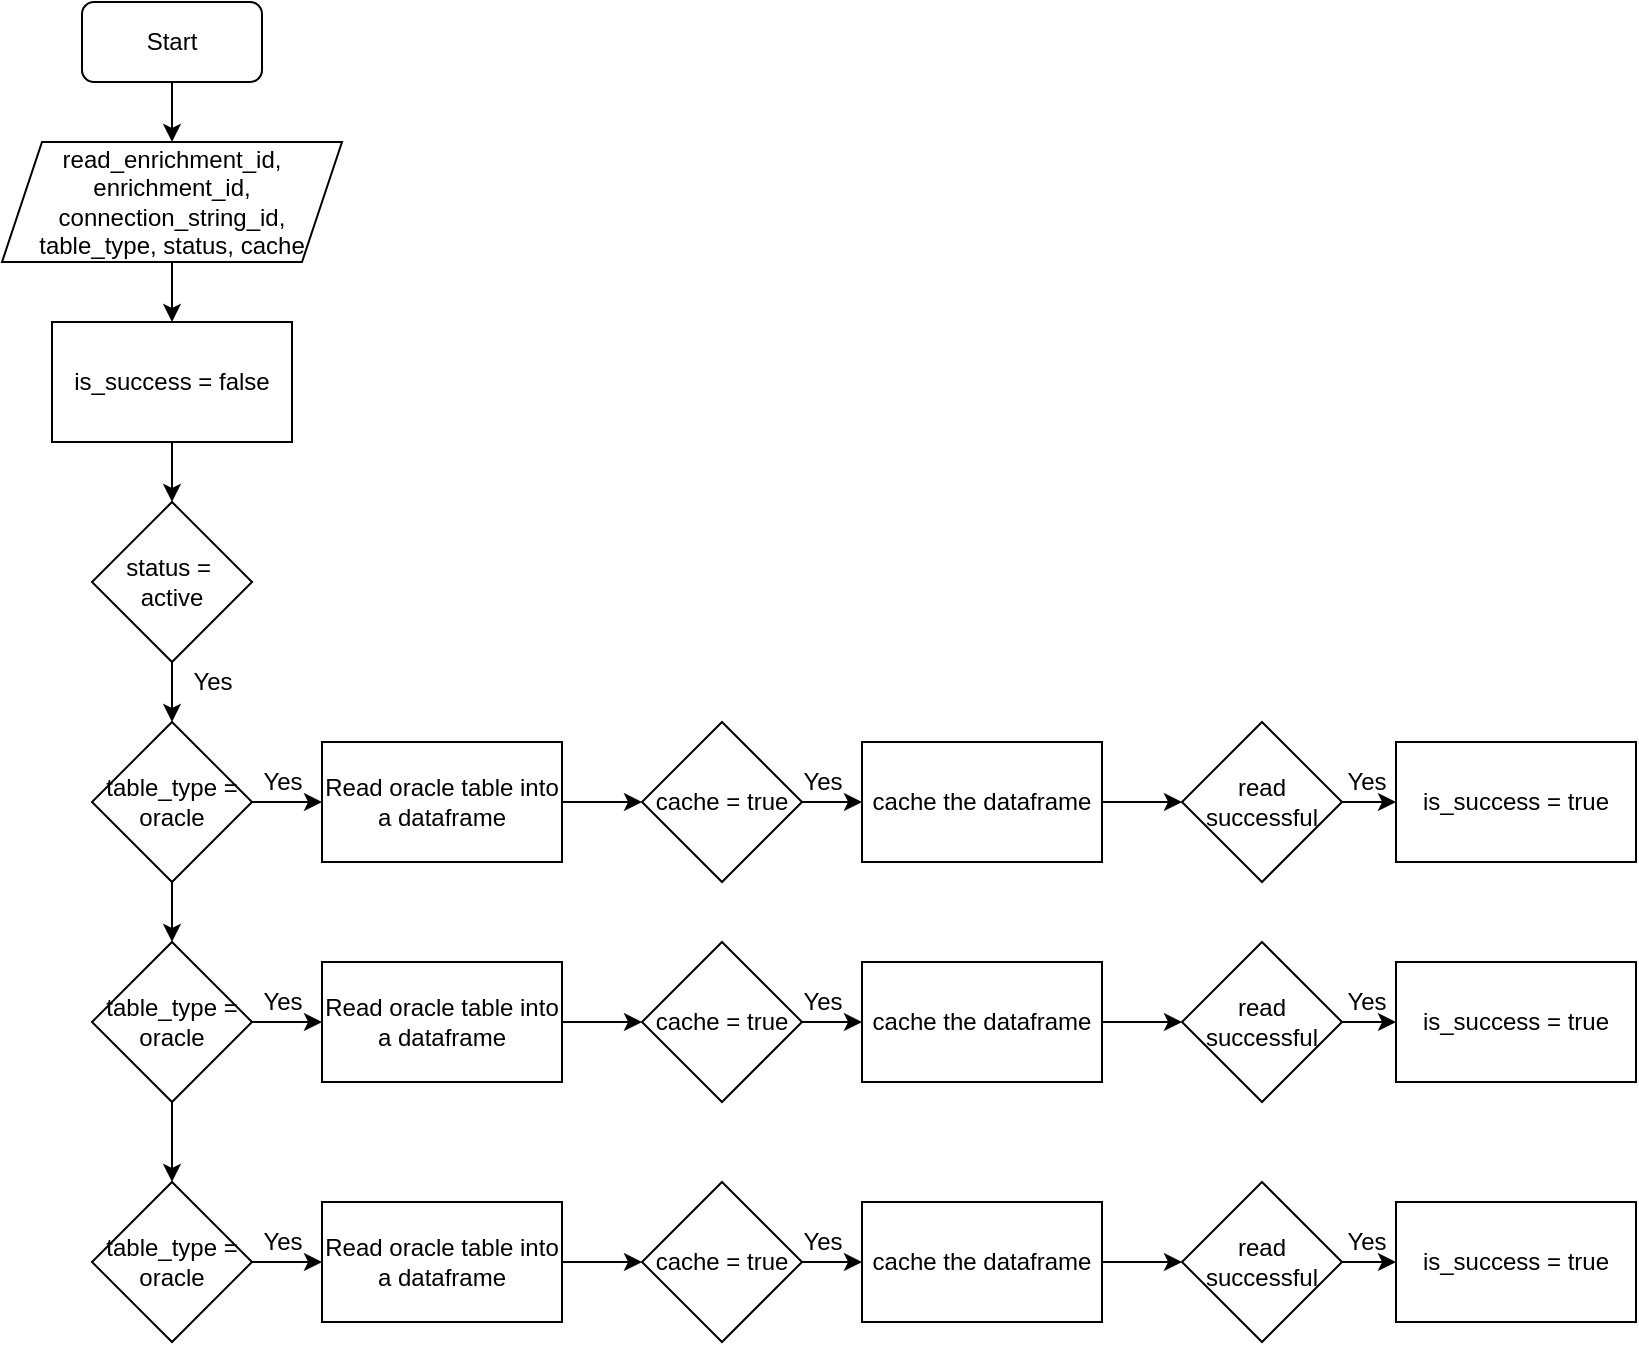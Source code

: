 <mxfile version="14.9.5" type="github">
  <diagram id="TPT-RPgxG5bTfgIq8a9C" name="enrichment">
    <mxGraphModel dx="1038" dy="624" grid="1" gridSize="10" guides="1" tooltips="1" connect="1" arrows="1" fold="1" page="1" pageScale="1" pageWidth="827" pageHeight="1169" math="0" shadow="0">
      <root>
        <mxCell id="0" />
        <mxCell id="1" parent="0" />
        <mxCell id="NbMaR5IdKNqLPE-IrrUW-5" value="" style="edgeStyle=orthogonalEdgeStyle;rounded=0;orthogonalLoop=1;jettySize=auto;html=1;" edge="1" parent="1" source="NbMaR5IdKNqLPE-IrrUW-2" target="NbMaR5IdKNqLPE-IrrUW-3">
          <mxGeometry relative="1" as="geometry" />
        </mxCell>
        <mxCell id="NbMaR5IdKNqLPE-IrrUW-2" value="Start" style="rounded=1;whiteSpace=wrap;html=1;" vertex="1" parent="1">
          <mxGeometry x="50" y="10" width="90" height="40" as="geometry" />
        </mxCell>
        <mxCell id="NbMaR5IdKNqLPE-IrrUW-9" value="" style="edgeStyle=orthogonalEdgeStyle;rounded=0;orthogonalLoop=1;jettySize=auto;html=1;" edge="1" parent="1" source="NbMaR5IdKNqLPE-IrrUW-3" target="NbMaR5IdKNqLPE-IrrUW-8">
          <mxGeometry relative="1" as="geometry" />
        </mxCell>
        <mxCell id="NbMaR5IdKNqLPE-IrrUW-3" value="read_enrichment_id, enrichment_id, connection_string_id, table_type, status, cache" style="shape=parallelogram;perimeter=parallelogramPerimeter;whiteSpace=wrap;html=1;fixedSize=1;" vertex="1" parent="1">
          <mxGeometry x="10" y="80" width="170" height="60" as="geometry" />
        </mxCell>
        <mxCell id="NbMaR5IdKNqLPE-IrrUW-12" value="" style="edgeStyle=orthogonalEdgeStyle;rounded=0;orthogonalLoop=1;jettySize=auto;html=1;" edge="1" parent="1" source="NbMaR5IdKNqLPE-IrrUW-6" target="NbMaR5IdKNqLPE-IrrUW-11">
          <mxGeometry relative="1" as="geometry" />
        </mxCell>
        <mxCell id="NbMaR5IdKNqLPE-IrrUW-6" value="status =&amp;nbsp; active" style="rhombus;whiteSpace=wrap;html=1;" vertex="1" parent="1">
          <mxGeometry x="55" y="260" width="80" height="80" as="geometry" />
        </mxCell>
        <mxCell id="NbMaR5IdKNqLPE-IrrUW-10" value="" style="edgeStyle=orthogonalEdgeStyle;rounded=0;orthogonalLoop=1;jettySize=auto;html=1;" edge="1" parent="1" source="NbMaR5IdKNqLPE-IrrUW-8" target="NbMaR5IdKNqLPE-IrrUW-6">
          <mxGeometry relative="1" as="geometry" />
        </mxCell>
        <mxCell id="NbMaR5IdKNqLPE-IrrUW-8" value="is_success = false" style="whiteSpace=wrap;html=1;" vertex="1" parent="1">
          <mxGeometry x="35" y="170" width="120" height="60" as="geometry" />
        </mxCell>
        <mxCell id="NbMaR5IdKNqLPE-IrrUW-15" value="" style="edgeStyle=orthogonalEdgeStyle;rounded=0;orthogonalLoop=1;jettySize=auto;html=1;" edge="1" parent="1" source="NbMaR5IdKNqLPE-IrrUW-11" target="NbMaR5IdKNqLPE-IrrUW-14">
          <mxGeometry relative="1" as="geometry" />
        </mxCell>
        <mxCell id="NbMaR5IdKNqLPE-IrrUW-55" value="" style="edgeStyle=orthogonalEdgeStyle;rounded=0;orthogonalLoop=1;jettySize=auto;html=1;" edge="1" parent="1" source="NbMaR5IdKNqLPE-IrrUW-11" target="NbMaR5IdKNqLPE-IrrUW-28">
          <mxGeometry relative="1" as="geometry" />
        </mxCell>
        <mxCell id="NbMaR5IdKNqLPE-IrrUW-11" value="table_type = oracle" style="rhombus;whiteSpace=wrap;html=1;" vertex="1" parent="1">
          <mxGeometry x="55" y="370" width="80" height="80" as="geometry" />
        </mxCell>
        <mxCell id="NbMaR5IdKNqLPE-IrrUW-13" value="Yes" style="text;html=1;align=center;verticalAlign=middle;resizable=0;points=[];autosize=1;strokeColor=none;" vertex="1" parent="1">
          <mxGeometry x="100" y="340" width="30" height="20" as="geometry" />
        </mxCell>
        <mxCell id="NbMaR5IdKNqLPE-IrrUW-18" value="" style="edgeStyle=orthogonalEdgeStyle;rounded=0;orthogonalLoop=1;jettySize=auto;html=1;" edge="1" parent="1" source="NbMaR5IdKNqLPE-IrrUW-14" target="NbMaR5IdKNqLPE-IrrUW-17">
          <mxGeometry relative="1" as="geometry" />
        </mxCell>
        <mxCell id="NbMaR5IdKNqLPE-IrrUW-14" value="Read oracle table into a dataframe" style="whiteSpace=wrap;html=1;" vertex="1" parent="1">
          <mxGeometry x="170" y="380" width="120" height="60" as="geometry" />
        </mxCell>
        <mxCell id="NbMaR5IdKNqLPE-IrrUW-16" value="Yes" style="text;html=1;align=center;verticalAlign=middle;resizable=0;points=[];autosize=1;strokeColor=none;" vertex="1" parent="1">
          <mxGeometry x="135" y="390" width="30" height="20" as="geometry" />
        </mxCell>
        <mxCell id="NbMaR5IdKNqLPE-IrrUW-20" value="" style="edgeStyle=orthogonalEdgeStyle;rounded=0;orthogonalLoop=1;jettySize=auto;html=1;" edge="1" parent="1" source="NbMaR5IdKNqLPE-IrrUW-17" target="NbMaR5IdKNqLPE-IrrUW-19">
          <mxGeometry relative="1" as="geometry" />
        </mxCell>
        <mxCell id="NbMaR5IdKNqLPE-IrrUW-17" value="cache = true" style="rhombus;whiteSpace=wrap;html=1;" vertex="1" parent="1">
          <mxGeometry x="330" y="370" width="80" height="80" as="geometry" />
        </mxCell>
        <mxCell id="NbMaR5IdKNqLPE-IrrUW-23" value="" style="edgeStyle=orthogonalEdgeStyle;rounded=0;orthogonalLoop=1;jettySize=auto;html=1;" edge="1" parent="1" source="NbMaR5IdKNqLPE-IrrUW-19" target="NbMaR5IdKNqLPE-IrrUW-22">
          <mxGeometry relative="1" as="geometry" />
        </mxCell>
        <mxCell id="NbMaR5IdKNqLPE-IrrUW-19" value="cache the dataframe" style="whiteSpace=wrap;html=1;" vertex="1" parent="1">
          <mxGeometry x="440" y="380" width="120" height="60" as="geometry" />
        </mxCell>
        <mxCell id="NbMaR5IdKNqLPE-IrrUW-21" value="Yes" style="text;html=1;align=center;verticalAlign=middle;resizable=0;points=[];autosize=1;strokeColor=none;" vertex="1" parent="1">
          <mxGeometry x="405" y="390" width="30" height="20" as="geometry" />
        </mxCell>
        <mxCell id="NbMaR5IdKNqLPE-IrrUW-25" value="" style="edgeStyle=orthogonalEdgeStyle;rounded=0;orthogonalLoop=1;jettySize=auto;html=1;" edge="1" parent="1" source="NbMaR5IdKNqLPE-IrrUW-22" target="NbMaR5IdKNqLPE-IrrUW-24">
          <mxGeometry relative="1" as="geometry" />
        </mxCell>
        <mxCell id="NbMaR5IdKNqLPE-IrrUW-22" value="read successful" style="rhombus;whiteSpace=wrap;html=1;" vertex="1" parent="1">
          <mxGeometry x="600" y="370" width="80" height="80" as="geometry" />
        </mxCell>
        <mxCell id="NbMaR5IdKNqLPE-IrrUW-24" value="is_success = true" style="whiteSpace=wrap;html=1;" vertex="1" parent="1">
          <mxGeometry x="707" y="380" width="120" height="60" as="geometry" />
        </mxCell>
        <mxCell id="NbMaR5IdKNqLPE-IrrUW-26" value="Yes" style="text;html=1;align=center;verticalAlign=middle;resizable=0;points=[];autosize=1;strokeColor=none;" vertex="1" parent="1">
          <mxGeometry x="677" y="390" width="30" height="20" as="geometry" />
        </mxCell>
        <mxCell id="NbMaR5IdKNqLPE-IrrUW-27" value="" style="edgeStyle=orthogonalEdgeStyle;rounded=0;orthogonalLoop=1;jettySize=auto;html=1;" edge="1" parent="1" source="NbMaR5IdKNqLPE-IrrUW-28" target="NbMaR5IdKNqLPE-IrrUW-30">
          <mxGeometry relative="1" as="geometry" />
        </mxCell>
        <mxCell id="NbMaR5IdKNqLPE-IrrUW-56" value="" style="edgeStyle=orthogonalEdgeStyle;rounded=0;orthogonalLoop=1;jettySize=auto;html=1;" edge="1" parent="1" source="NbMaR5IdKNqLPE-IrrUW-28" target="NbMaR5IdKNqLPE-IrrUW-42">
          <mxGeometry relative="1" as="geometry" />
        </mxCell>
        <mxCell id="NbMaR5IdKNqLPE-IrrUW-28" value="table_type = oracle" style="rhombus;whiteSpace=wrap;html=1;" vertex="1" parent="1">
          <mxGeometry x="55" y="480" width="80" height="80" as="geometry" />
        </mxCell>
        <mxCell id="NbMaR5IdKNqLPE-IrrUW-29" value="" style="edgeStyle=orthogonalEdgeStyle;rounded=0;orthogonalLoop=1;jettySize=auto;html=1;" edge="1" parent="1" source="NbMaR5IdKNqLPE-IrrUW-30" target="NbMaR5IdKNqLPE-IrrUW-33">
          <mxGeometry relative="1" as="geometry" />
        </mxCell>
        <mxCell id="NbMaR5IdKNqLPE-IrrUW-30" value="Read oracle table into a dataframe" style="whiteSpace=wrap;html=1;" vertex="1" parent="1">
          <mxGeometry x="170" y="490" width="120" height="60" as="geometry" />
        </mxCell>
        <mxCell id="NbMaR5IdKNqLPE-IrrUW-31" value="Yes" style="text;html=1;align=center;verticalAlign=middle;resizable=0;points=[];autosize=1;strokeColor=none;" vertex="1" parent="1">
          <mxGeometry x="135" y="500" width="30" height="20" as="geometry" />
        </mxCell>
        <mxCell id="NbMaR5IdKNqLPE-IrrUW-32" value="" style="edgeStyle=orthogonalEdgeStyle;rounded=0;orthogonalLoop=1;jettySize=auto;html=1;" edge="1" parent="1" source="NbMaR5IdKNqLPE-IrrUW-33" target="NbMaR5IdKNqLPE-IrrUW-35">
          <mxGeometry relative="1" as="geometry" />
        </mxCell>
        <mxCell id="NbMaR5IdKNqLPE-IrrUW-33" value="cache = true" style="rhombus;whiteSpace=wrap;html=1;" vertex="1" parent="1">
          <mxGeometry x="330" y="480" width="80" height="80" as="geometry" />
        </mxCell>
        <mxCell id="NbMaR5IdKNqLPE-IrrUW-34" value="" style="edgeStyle=orthogonalEdgeStyle;rounded=0;orthogonalLoop=1;jettySize=auto;html=1;" edge="1" parent="1" source="NbMaR5IdKNqLPE-IrrUW-35" target="NbMaR5IdKNqLPE-IrrUW-38">
          <mxGeometry relative="1" as="geometry" />
        </mxCell>
        <mxCell id="NbMaR5IdKNqLPE-IrrUW-35" value="cache the dataframe" style="whiteSpace=wrap;html=1;" vertex="1" parent="1">
          <mxGeometry x="440" y="490" width="120" height="60" as="geometry" />
        </mxCell>
        <mxCell id="NbMaR5IdKNqLPE-IrrUW-36" value="Yes" style="text;html=1;align=center;verticalAlign=middle;resizable=0;points=[];autosize=1;strokeColor=none;" vertex="1" parent="1">
          <mxGeometry x="405" y="500" width="30" height="20" as="geometry" />
        </mxCell>
        <mxCell id="NbMaR5IdKNqLPE-IrrUW-37" value="" style="edgeStyle=orthogonalEdgeStyle;rounded=0;orthogonalLoop=1;jettySize=auto;html=1;" edge="1" parent="1" source="NbMaR5IdKNqLPE-IrrUW-38" target="NbMaR5IdKNqLPE-IrrUW-39">
          <mxGeometry relative="1" as="geometry" />
        </mxCell>
        <mxCell id="NbMaR5IdKNqLPE-IrrUW-38" value="read successful" style="rhombus;whiteSpace=wrap;html=1;" vertex="1" parent="1">
          <mxGeometry x="600" y="480" width="80" height="80" as="geometry" />
        </mxCell>
        <mxCell id="NbMaR5IdKNqLPE-IrrUW-39" value="is_success = true" style="whiteSpace=wrap;html=1;" vertex="1" parent="1">
          <mxGeometry x="707" y="490" width="120" height="60" as="geometry" />
        </mxCell>
        <mxCell id="NbMaR5IdKNqLPE-IrrUW-40" value="Yes" style="text;html=1;align=center;verticalAlign=middle;resizable=0;points=[];autosize=1;strokeColor=none;" vertex="1" parent="1">
          <mxGeometry x="677" y="500" width="30" height="20" as="geometry" />
        </mxCell>
        <mxCell id="NbMaR5IdKNqLPE-IrrUW-41" value="" style="edgeStyle=orthogonalEdgeStyle;rounded=0;orthogonalLoop=1;jettySize=auto;html=1;" edge="1" parent="1" source="NbMaR5IdKNqLPE-IrrUW-42" target="NbMaR5IdKNqLPE-IrrUW-44">
          <mxGeometry relative="1" as="geometry" />
        </mxCell>
        <mxCell id="NbMaR5IdKNqLPE-IrrUW-42" value="table_type = oracle" style="rhombus;whiteSpace=wrap;html=1;" vertex="1" parent="1">
          <mxGeometry x="55" y="600" width="80" height="80" as="geometry" />
        </mxCell>
        <mxCell id="NbMaR5IdKNqLPE-IrrUW-43" value="" style="edgeStyle=orthogonalEdgeStyle;rounded=0;orthogonalLoop=1;jettySize=auto;html=1;" edge="1" parent="1" source="NbMaR5IdKNqLPE-IrrUW-44" target="NbMaR5IdKNqLPE-IrrUW-47">
          <mxGeometry relative="1" as="geometry" />
        </mxCell>
        <mxCell id="NbMaR5IdKNqLPE-IrrUW-44" value="Read oracle table into a dataframe" style="whiteSpace=wrap;html=1;" vertex="1" parent="1">
          <mxGeometry x="170" y="610" width="120" height="60" as="geometry" />
        </mxCell>
        <mxCell id="NbMaR5IdKNqLPE-IrrUW-45" value="Yes" style="text;html=1;align=center;verticalAlign=middle;resizable=0;points=[];autosize=1;strokeColor=none;" vertex="1" parent="1">
          <mxGeometry x="135" y="620" width="30" height="20" as="geometry" />
        </mxCell>
        <mxCell id="NbMaR5IdKNqLPE-IrrUW-46" value="" style="edgeStyle=orthogonalEdgeStyle;rounded=0;orthogonalLoop=1;jettySize=auto;html=1;" edge="1" parent="1" source="NbMaR5IdKNqLPE-IrrUW-47" target="NbMaR5IdKNqLPE-IrrUW-49">
          <mxGeometry relative="1" as="geometry" />
        </mxCell>
        <mxCell id="NbMaR5IdKNqLPE-IrrUW-47" value="cache = true" style="rhombus;whiteSpace=wrap;html=1;" vertex="1" parent="1">
          <mxGeometry x="330" y="600" width="80" height="80" as="geometry" />
        </mxCell>
        <mxCell id="NbMaR5IdKNqLPE-IrrUW-48" value="" style="edgeStyle=orthogonalEdgeStyle;rounded=0;orthogonalLoop=1;jettySize=auto;html=1;" edge="1" parent="1" source="NbMaR5IdKNqLPE-IrrUW-49" target="NbMaR5IdKNqLPE-IrrUW-52">
          <mxGeometry relative="1" as="geometry" />
        </mxCell>
        <mxCell id="NbMaR5IdKNqLPE-IrrUW-49" value="cache the dataframe" style="whiteSpace=wrap;html=1;" vertex="1" parent="1">
          <mxGeometry x="440" y="610" width="120" height="60" as="geometry" />
        </mxCell>
        <mxCell id="NbMaR5IdKNqLPE-IrrUW-50" value="Yes" style="text;html=1;align=center;verticalAlign=middle;resizable=0;points=[];autosize=1;strokeColor=none;" vertex="1" parent="1">
          <mxGeometry x="405" y="620" width="30" height="20" as="geometry" />
        </mxCell>
        <mxCell id="NbMaR5IdKNqLPE-IrrUW-51" value="" style="edgeStyle=orthogonalEdgeStyle;rounded=0;orthogonalLoop=1;jettySize=auto;html=1;" edge="1" parent="1" source="NbMaR5IdKNqLPE-IrrUW-52" target="NbMaR5IdKNqLPE-IrrUW-53">
          <mxGeometry relative="1" as="geometry" />
        </mxCell>
        <mxCell id="NbMaR5IdKNqLPE-IrrUW-52" value="read successful" style="rhombus;whiteSpace=wrap;html=1;" vertex="1" parent="1">
          <mxGeometry x="600" y="600" width="80" height="80" as="geometry" />
        </mxCell>
        <mxCell id="NbMaR5IdKNqLPE-IrrUW-53" value="is_success = true" style="whiteSpace=wrap;html=1;" vertex="1" parent="1">
          <mxGeometry x="707" y="610" width="120" height="60" as="geometry" />
        </mxCell>
        <mxCell id="NbMaR5IdKNqLPE-IrrUW-54" value="Yes" style="text;html=1;align=center;verticalAlign=middle;resizable=0;points=[];autosize=1;strokeColor=none;" vertex="1" parent="1">
          <mxGeometry x="677" y="620" width="30" height="20" as="geometry" />
        </mxCell>
      </root>
    </mxGraphModel>
  </diagram>
</mxfile>
